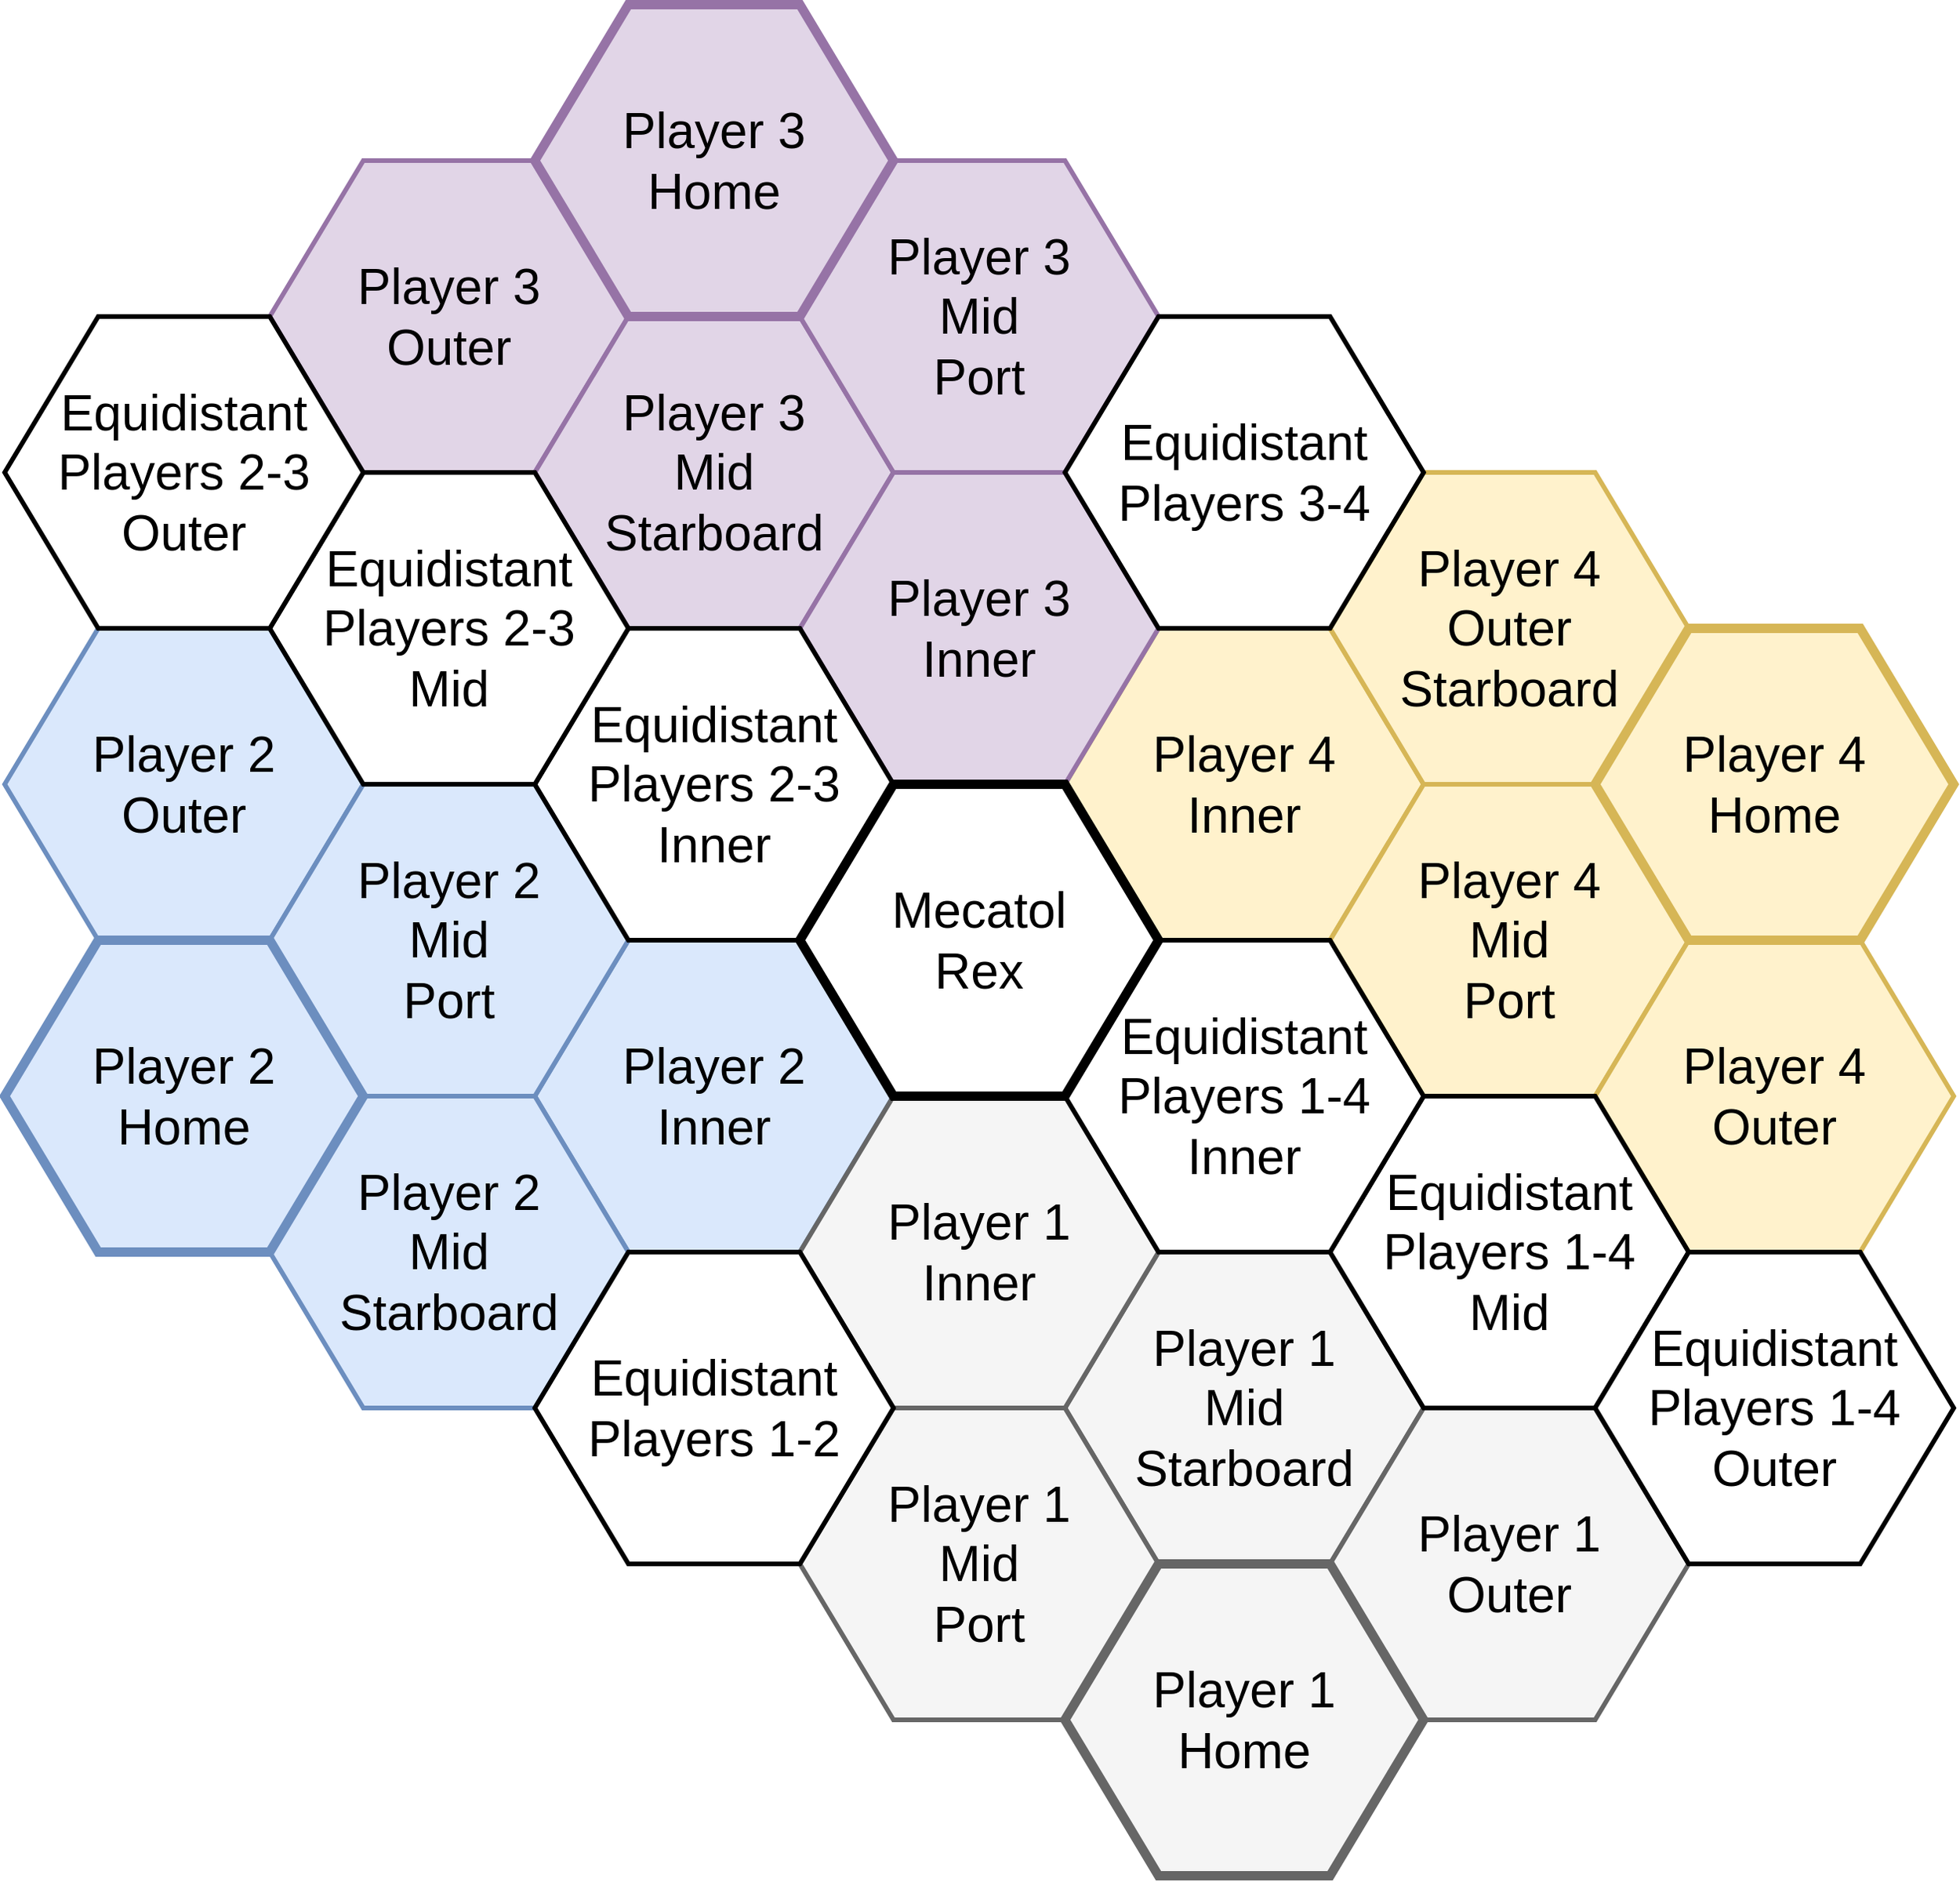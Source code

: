 <mxfile version="13.9.9" type="device"><diagram id="gpUSU13FPlY_5qrdrV4X" name="Page-1"><mxGraphModel dx="1422" dy="822" grid="1" gridSize="10" guides="1" tooltips="1" connect="1" arrows="1" fold="1" page="1" pageScale="1" pageWidth="850" pageHeight="1100" math="0" shadow="0"><root><mxCell id="0"/><mxCell id="1" parent="0"/><mxCell id="ENPFV9wE09J2kmjnsH_E-7" value="Player 4&lt;br style=&quot;font-size: 32px&quot;&gt;Inner" style="shape=hexagon;perimeter=hexagonPerimeter2;whiteSpace=wrap;html=1;fixedSize=1;size=60;fontSize=32;fontFamily=Helvetica;fillColor=#fff2cc;strokeColor=#d6b656;strokeWidth=3;" parent="1" vertex="1"><mxGeometry x="720" y="440" width="230" height="200" as="geometry"/></mxCell><mxCell id="ENPFV9wE09J2kmjnsH_E-43" value="Player 4&lt;br style=&quot;font-size: 32px&quot;&gt;Mid&lt;br&gt;Port" style="shape=hexagon;perimeter=hexagonPerimeter2;whiteSpace=wrap;html=1;fixedSize=1;size=60;fontSize=32;fontFamily=Helvetica;fillColor=#fff2cc;strokeColor=#d6b656;strokeWidth=3;" parent="1" vertex="1"><mxGeometry x="890" y="540" width="230" height="200" as="geometry"/></mxCell><mxCell id="OSFuQ3dNSyEDMBe-EH_K-7" value="Player 4&lt;br style=&quot;font-size: 32px&quot;&gt;Outer" style="shape=hexagon;perimeter=hexagonPerimeter2;whiteSpace=wrap;html=1;fixedSize=1;size=60;fontSize=32;fontFamily=Helvetica;fillColor=#fff2cc;strokeColor=#d6b656;strokeWidth=3;" parent="1" vertex="1"><mxGeometry x="1060" y="640" width="230" height="200" as="geometry"/></mxCell><mxCell id="OgDaJLD29fgVAuqvpTtd-9" value="Player 4&lt;br style=&quot;font-size: 32px&quot;&gt;Outer&lt;br style=&quot;font-size: 32px&quot;&gt;Starboard" style="shape=hexagon;perimeter=hexagonPerimeter2;whiteSpace=wrap;html=1;fixedSize=1;size=60;fontSize=32;fontFamily=Helvetica;fillColor=#fff2cc;strokeColor=#d6b656;strokeWidth=3;" parent="1" vertex="1"><mxGeometry x="890" y="340" width="230" height="200" as="geometry"/></mxCell><mxCell id="ENPFV9wE09J2kmjnsH_E-45" value="Player 2&lt;br style=&quot;font-size: 32px&quot;&gt;Outer" style="shape=hexagon;perimeter=hexagonPerimeter2;whiteSpace=wrap;html=1;fixedSize=1;size=60;fontSize=32;fontFamily=Helvetica;fillColor=#dae8fc;strokeColor=#6c8ebf;strokeWidth=3;" parent="1" vertex="1"><mxGeometry x="40" y="440" width="230" height="200" as="geometry"/></mxCell><mxCell id="OSFuQ3dNSyEDMBe-EH_K-3" value="Player 2&lt;br style=&quot;font-size: 32px&quot;&gt;Inner" style="shape=hexagon;perimeter=hexagonPerimeter2;whiteSpace=wrap;html=1;fixedSize=1;size=60;fontSize=32;fontFamily=Helvetica;fillColor=#dae8fc;strokeColor=#6c8ebf;strokeWidth=3;" parent="1" vertex="1"><mxGeometry x="380" y="640" width="230" height="200" as="geometry"/></mxCell><mxCell id="OSFuQ3dNSyEDMBe-EH_K-9" value="Player 2&lt;br style=&quot;font-size: 32px&quot;&gt;Mid&lt;br style=&quot;font-size: 32px&quot;&gt;Starboard" style="shape=hexagon;perimeter=hexagonPerimeter2;whiteSpace=wrap;html=1;fixedSize=1;size=60;fontSize=32;fontFamily=Helvetica;fillColor=#dae8fc;strokeColor=#6c8ebf;strokeWidth=3;" parent="1" vertex="1"><mxGeometry x="210" y="740" width="230" height="200" as="geometry"/></mxCell><mxCell id="ENPFV9wE09J2kmjnsH_E-35" value="Player 4&lt;br style=&quot;font-size: 32px;&quot;&gt;Home" style="shape=hexagon;perimeter=hexagonPerimeter2;whiteSpace=wrap;html=1;fixedSize=1;size=60;fontSize=32;fontFamily=Helvetica;fillColor=#fff2cc;strokeColor=#d6b656;strokeWidth=6;" parent="1" vertex="1"><mxGeometry x="1060" y="440" width="230" height="200" as="geometry"/></mxCell><mxCell id="ENPFV9wE09J2kmjnsH_E-48" value="Player 1&lt;br style=&quot;font-size: 32px&quot;&gt;Mid&lt;br&gt;Starboard" style="shape=hexagon;perimeter=hexagonPerimeter2;whiteSpace=wrap;html=1;fixedSize=1;size=60;fontSize=32;fontFamily=Helvetica;fillColor=#f5f5f5;strokeColor=#666666;strokeWidth=3;" parent="1" vertex="1"><mxGeometry x="720" y="840" width="230" height="200" as="geometry"/></mxCell><mxCell id="OgDaJLD29fgVAuqvpTtd-3" value="Player 1&lt;br style=&quot;font-size: 32px&quot;&gt;Mid&lt;br style=&quot;font-size: 32px&quot;&gt;Port" style="shape=hexagon;perimeter=hexagonPerimeter2;whiteSpace=wrap;html=1;fixedSize=1;size=60;fontSize=32;fontFamily=Helvetica;fillColor=#f5f5f5;strokeColor=#666666;strokeWidth=3;" parent="1" vertex="1"><mxGeometry x="550" y="940" width="230" height="200" as="geometry"/></mxCell><mxCell id="OgDaJLD29fgVAuqvpTtd-4" value="Player 1&lt;br style=&quot;font-size: 32px&quot;&gt;Outer" style="shape=hexagon;perimeter=hexagonPerimeter2;whiteSpace=wrap;html=1;fixedSize=1;size=60;fontSize=32;fontFamily=Helvetica;fillColor=#f5f5f5;strokeColor=#666666;strokeWidth=3;" parent="1" vertex="1"><mxGeometry x="890" y="940" width="230" height="200" as="geometry"/></mxCell><mxCell id="ENPFV9wE09J2kmjnsH_E-9" value="Player 1&lt;br style=&quot;font-size: 32px&quot;&gt;Inner" style="shape=hexagon;perimeter=hexagonPerimeter2;whiteSpace=wrap;html=1;fixedSize=1;size=60;fontSize=32;fontFamily=Helvetica;fillColor=#f5f5f5;strokeColor=#666666;strokeWidth=3;" parent="1" vertex="1"><mxGeometry x="550" y="740" width="230" height="200" as="geometry"/></mxCell><mxCell id="nCf6v29f-o1V0CxzS2t6-4" value="Player 2&lt;br&gt;Mid&lt;br&gt;Port" style="shape=hexagon;perimeter=hexagonPerimeter2;whiteSpace=wrap;html=1;fixedSize=1;size=60;fontSize=32;fontFamily=Helvetica;strokeWidth=3;fillColor=#dae8fc;strokeColor=#6c8ebf;" parent="1" vertex="1"><mxGeometry x="210" y="540" width="230" height="200" as="geometry"/></mxCell><mxCell id="ENPFV9wE09J2kmjnsH_E-41" value="Player 2&lt;br style=&quot;font-size: 32px;&quot;&gt;Home" style="shape=hexagon;perimeter=hexagonPerimeter2;whiteSpace=wrap;html=1;fixedSize=1;size=60;fontSize=32;fontFamily=Helvetica;fillColor=#dae8fc;strokeColor=#6c8ebf;strokeWidth=6;" parent="1" vertex="1"><mxGeometry x="40" y="640" width="230" height="200" as="geometry"/></mxCell><mxCell id="ENPFV9wE09J2kmjnsH_E-37" value="Player 1&lt;br style=&quot;font-size: 32px;&quot;&gt;Home" style="shape=hexagon;perimeter=hexagonPerimeter2;whiteSpace=wrap;html=1;fixedSize=1;size=60;fontSize=32;fontFamily=Helvetica;strokeWidth=6;fillColor=#f5f5f5;strokeColor=#666666;" parent="1" vertex="1"><mxGeometry x="720" y="1040" width="230" height="200" as="geometry"/></mxCell><mxCell id="tG7yrKSYpAtj9X0-IR8r-4" value="Player 3&lt;br style=&quot;font-size: 32px&quot;&gt;Outer" style="shape=hexagon;perimeter=hexagonPerimeter2;whiteSpace=wrap;html=1;fixedSize=1;size=60;fontSize=32;fontFamily=Helvetica;fillColor=#e1d5e7;strokeColor=#9673a6;strokeWidth=3;" parent="1" vertex="1"><mxGeometry x="210" y="140" width="230" height="200" as="geometry"/></mxCell><mxCell id="OSFuQ3dNSyEDMBe-EH_K-8" value="Player 3&lt;br style=&quot;font-size: 32px&quot;&gt;Mid&lt;br style=&quot;font-size: 32px&quot;&gt;Starboard" style="shape=hexagon;perimeter=hexagonPerimeter2;whiteSpace=wrap;html=1;fixedSize=1;size=60;fontSize=32;fontFamily=Helvetica;fillColor=#e1d5e7;strokeColor=#9673a6;strokeWidth=3;" parent="1" vertex="1"><mxGeometry x="380" y="240" width="230" height="200" as="geometry"/></mxCell><mxCell id="OgDaJLD29fgVAuqvpTtd-1" value="Player 3&lt;br style=&quot;font-size: 32px&quot;&gt;Inner" style="shape=hexagon;perimeter=hexagonPerimeter2;whiteSpace=wrap;html=1;fixedSize=1;size=60;fontSize=32;fontFamily=Helvetica;fillColor=#e1d5e7;strokeColor=#9673a6;strokeWidth=3;" parent="1" vertex="1"><mxGeometry x="550" y="340" width="230" height="200" as="geometry"/></mxCell><mxCell id="OgDaJLD29fgVAuqvpTtd-8" value="Player 3&lt;br style=&quot;font-size: 32px&quot;&gt;Mid&lt;br&gt;Port" style="shape=hexagon;perimeter=hexagonPerimeter2;whiteSpace=wrap;html=1;fixedSize=1;size=60;fontSize=32;fontFamily=Helvetica;fillColor=#e1d5e7;strokeColor=#9673a6;strokeWidth=3;" parent="1" vertex="1"><mxGeometry x="550" y="140" width="230" height="200" as="geometry"/></mxCell><mxCell id="ENPFV9wE09J2kmjnsH_E-38" value="Player 3&lt;br style=&quot;font-size: 32px;&quot;&gt;Home" style="shape=hexagon;perimeter=hexagonPerimeter2;whiteSpace=wrap;html=1;fixedSize=1;size=60;fontSize=32;fontFamily=Helvetica;fillColor=#e1d5e7;strokeColor=#9673a6;strokeWidth=6;" parent="1" vertex="1"><mxGeometry x="380" y="40" width="230" height="200" as="geometry"/></mxCell><mxCell id="tG7yrKSYpAtj9X0-IR8r-1" value="Equidistant&lt;br style=&quot;font-size: 32px&quot;&gt;Players 2-3&lt;br&gt;Inner" style="shape=hexagon;perimeter=hexagonPerimeter2;whiteSpace=wrap;html=1;fixedSize=1;size=60;fontSize=32;fontFamily=Helvetica;strokeWidth=3;" parent="1" vertex="1"><mxGeometry x="380" y="440" width="230" height="200" as="geometry"/></mxCell><mxCell id="tG7yrKSYpAtj9X0-IR8r-2" value="Equidistant&lt;br style=&quot;font-size: 32px&quot;&gt;Players 1-4&lt;br&gt;Mid" style="shape=hexagon;perimeter=hexagonPerimeter2;whiteSpace=wrap;html=1;fixedSize=1;size=60;fontSize=32;fontFamily=Helvetica;strokeWidth=3;" parent="1" vertex="1"><mxGeometry x="890" y="740" width="230" height="200" as="geometry"/></mxCell><mxCell id="DCIJz3louAZoso2byky8-1" value="Equidistant&lt;br style=&quot;font-size: 32px&quot;&gt;Players 1-4&lt;br&gt;Inner" style="shape=hexagon;perimeter=hexagonPerimeter2;whiteSpace=wrap;html=1;fixedSize=1;size=60;fontSize=32;fontFamily=Helvetica;strokeWidth=3;" parent="1" vertex="1"><mxGeometry x="720" y="640" width="230" height="200" as="geometry"/></mxCell><mxCell id="DCIJz3louAZoso2byky8-2" value="Equidistant&lt;br style=&quot;font-size: 32px&quot;&gt;Players 2-3&lt;br&gt;Mid" style="shape=hexagon;perimeter=hexagonPerimeter2;whiteSpace=wrap;html=1;fixedSize=1;size=60;fontSize=32;fontFamily=Helvetica;strokeWidth=3;" parent="1" vertex="1"><mxGeometry x="210" y="340" width="230" height="200" as="geometry"/></mxCell><mxCell id="DCIJz3louAZoso2byky8-3" value="Equidistant&lt;br style=&quot;font-size: 32px&quot;&gt;Players 3-4" style="shape=hexagon;perimeter=hexagonPerimeter2;whiteSpace=wrap;html=1;fixedSize=1;size=60;fontSize=32;fontFamily=Helvetica;strokeWidth=3;" parent="1" vertex="1"><mxGeometry x="720" y="240" width="230" height="200" as="geometry"/></mxCell><mxCell id="DCIJz3louAZoso2byky8-4" value="Equidistant&lt;br style=&quot;font-size: 32px&quot;&gt;Players 1-2" style="shape=hexagon;perimeter=hexagonPerimeter2;whiteSpace=wrap;html=1;fixedSize=1;size=60;fontSize=32;fontFamily=Helvetica;strokeWidth=3;" parent="1" vertex="1"><mxGeometry x="380" y="840" width="230" height="200" as="geometry"/></mxCell><mxCell id="DCIJz3louAZoso2byky8-5" value="Equidistant&lt;br style=&quot;font-size: 32px&quot;&gt;Players 1-4&lt;br&gt;Outer" style="shape=hexagon;perimeter=hexagonPerimeter2;whiteSpace=wrap;html=1;fixedSize=1;size=60;fontSize=32;fontFamily=Helvetica;strokeWidth=3;" parent="1" vertex="1"><mxGeometry x="1060" y="840" width="230" height="200" as="geometry"/></mxCell><mxCell id="DCIJz3louAZoso2byky8-6" value="Equidistant&lt;br style=&quot;font-size: 32px&quot;&gt;Players 2-3&lt;br&gt;Outer" style="shape=hexagon;perimeter=hexagonPerimeter2;whiteSpace=wrap;html=1;fixedSize=1;size=60;fontSize=32;fontFamily=Helvetica;strokeWidth=3;" parent="1" vertex="1"><mxGeometry x="40" y="240" width="230" height="200" as="geometry"/></mxCell><mxCell id="nCf6v29f-o1V0CxzS2t6-3" value="Mecatol&lt;br style=&quot;font-size: 32px;&quot;&gt;Rex" style="shape=hexagon;perimeter=hexagonPerimeter2;whiteSpace=wrap;html=1;fixedSize=1;size=60;fontSize=32;fontFamily=Helvetica;strokeWidth=6;" parent="1" vertex="1"><mxGeometry x="550" y="540" width="230" height="200" as="geometry"/></mxCell></root></mxGraphModel></diagram></mxfile>